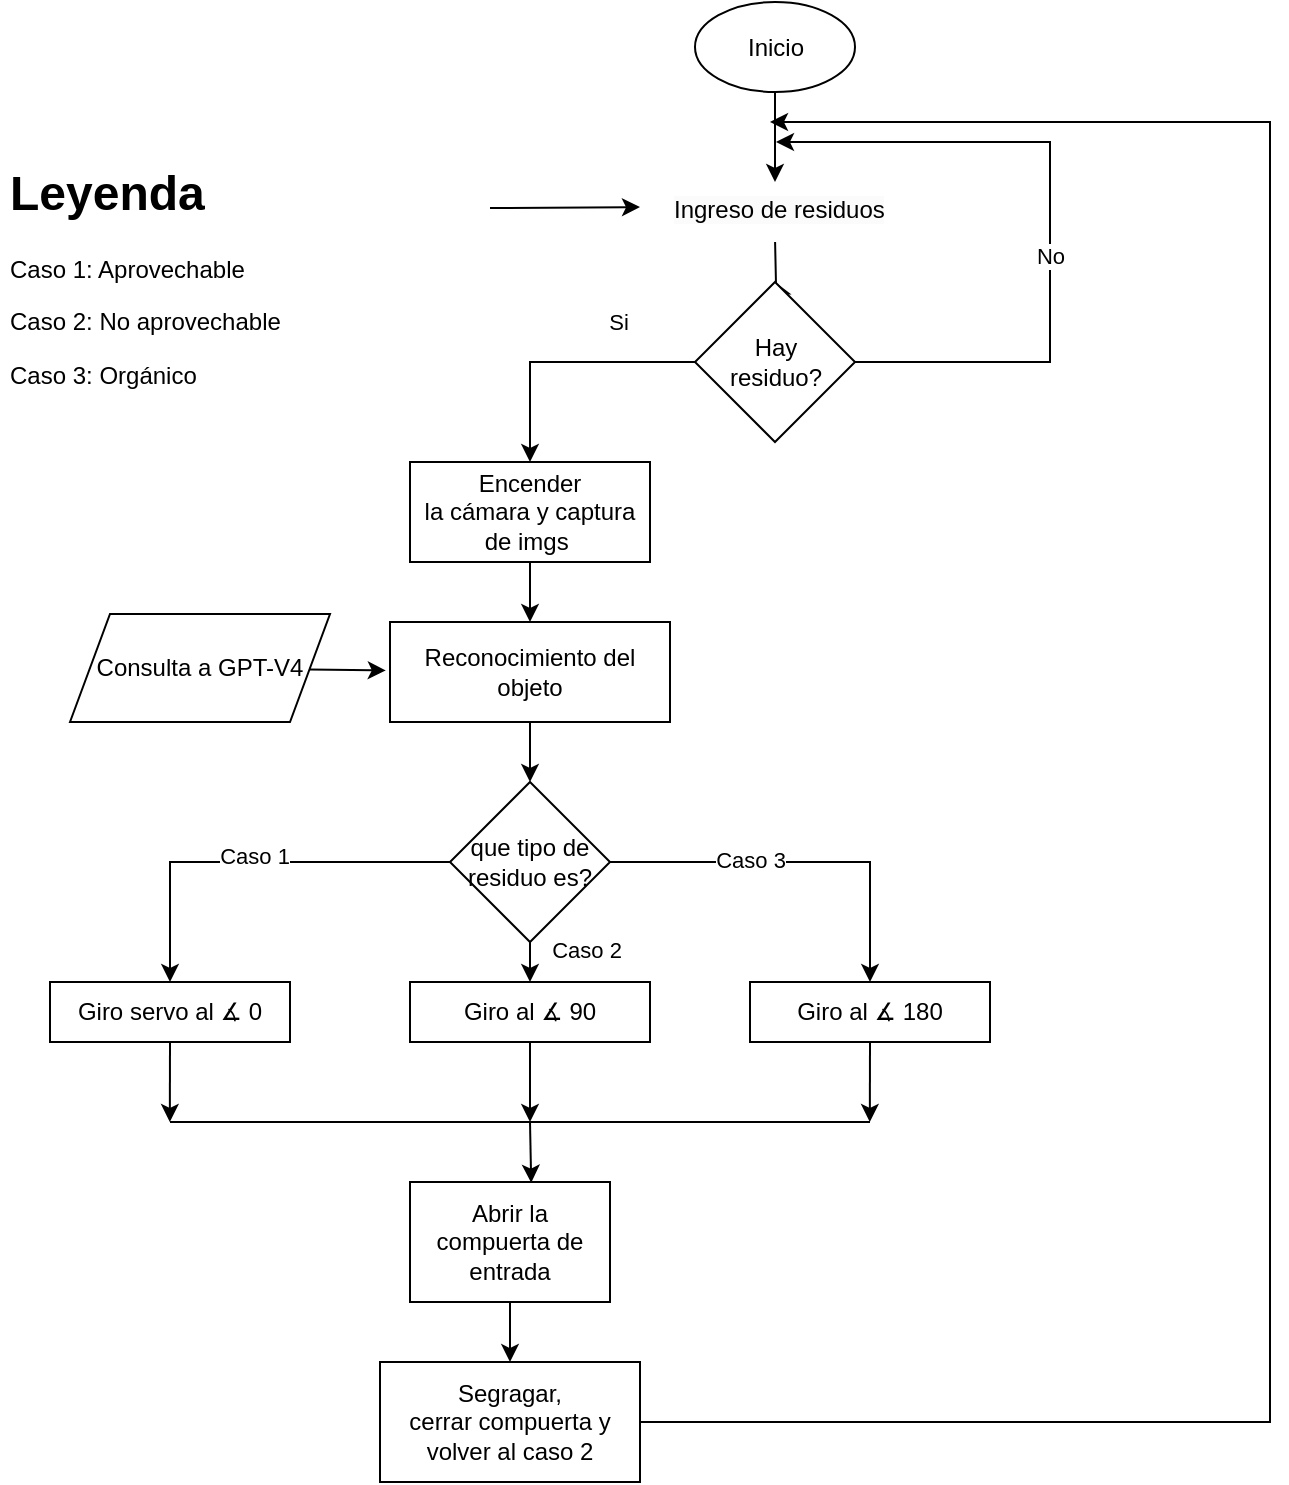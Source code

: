 <mxfile version="22.1.5" type="github" pages="2">
  <diagram id="kr_3QmTpYBoSrGcbmhAJ" name="funcionamientoPj">
    <mxGraphModel dx="1434" dy="750" grid="1" gridSize="10" guides="1" tooltips="1" connect="1" arrows="1" fold="1" page="1" pageScale="1" pageWidth="850" pageHeight="1100" math="0" shadow="0">
      <root>
        <mxCell id="0" />
        <mxCell id="1" parent="0" />
        <mxCell id="8ooyQk_HMg65J1zFqFcI-4" value="" style="edgeStyle=orthogonalEdgeStyle;rounded=0;orthogonalLoop=1;jettySize=auto;html=1;" parent="1" source="8ooyQk_HMg65J1zFqFcI-1" edge="1">
          <mxGeometry relative="1" as="geometry">
            <mxPoint x="422.5" y="174" as="targetPoint" />
          </mxGeometry>
        </mxCell>
        <mxCell id="8ooyQk_HMg65J1zFqFcI-1" value="Inicio" style="ellipse;whiteSpace=wrap;html=1;" parent="1" vertex="1">
          <mxGeometry x="382.5" y="84" width="80" height="45" as="geometry" />
        </mxCell>
        <mxCell id="8ooyQk_HMg65J1zFqFcI-6" value="" style="edgeStyle=orthogonalEdgeStyle;rounded=0;orthogonalLoop=1;jettySize=auto;html=1;" parent="1" target="8ooyQk_HMg65J1zFqFcI-5" edge="1">
          <mxGeometry relative="1" as="geometry">
            <mxPoint x="422.545" y="204" as="sourcePoint" />
          </mxGeometry>
        </mxCell>
        <mxCell id="8ooyQk_HMg65J1zFqFcI-8" value="Si" style="edgeStyle=orthogonalEdgeStyle;rounded=0;orthogonalLoop=1;jettySize=auto;html=1;" parent="1" source="8ooyQk_HMg65J1zFqFcI-5" target="8ooyQk_HMg65J1zFqFcI-12" edge="1">
          <mxGeometry x="-0.404" y="-20" relative="1" as="geometry">
            <mxPoint x="290" y="314" as="targetPoint" />
            <mxPoint x="1" as="offset" />
          </mxGeometry>
        </mxCell>
        <mxCell id="8ooyQk_HMg65J1zFqFcI-10" value="" style="edgeStyle=orthogonalEdgeStyle;rounded=0;orthogonalLoop=1;jettySize=auto;html=1;" parent="1" source="8ooyQk_HMg65J1zFqFcI-5" edge="1">
          <mxGeometry relative="1" as="geometry">
            <mxPoint x="423" y="154" as="targetPoint" />
            <Array as="points">
              <mxPoint x="560" y="264" />
              <mxPoint x="560" y="154" />
              <mxPoint x="423" y="154" />
            </Array>
          </mxGeometry>
        </mxCell>
        <mxCell id="8ooyQk_HMg65J1zFqFcI-11" value="No&lt;br&gt;" style="edgeLabel;html=1;align=center;verticalAlign=middle;resizable=0;points=[];" parent="8ooyQk_HMg65J1zFqFcI-10" vertex="1" connectable="0">
          <mxGeometry x="0.103" relative="1" as="geometry">
            <mxPoint y="39" as="offset" />
          </mxGeometry>
        </mxCell>
        <mxCell id="8ooyQk_HMg65J1zFqFcI-5" value="Hay &lt;br&gt;residuo?" style="rhombus;whiteSpace=wrap;html=1;" parent="1" vertex="1">
          <mxGeometry x="382.5" y="224" width="80" height="80" as="geometry" />
        </mxCell>
        <mxCell id="8ooyQk_HMg65J1zFqFcI-14" value="" style="edgeStyle=orthogonalEdgeStyle;rounded=0;orthogonalLoop=1;jettySize=auto;html=1;" parent="1" source="8ooyQk_HMg65J1zFqFcI-12" target="8ooyQk_HMg65J1zFqFcI-21" edge="1">
          <mxGeometry relative="1" as="geometry">
            <mxPoint x="310" y="394" as="targetPoint" />
          </mxGeometry>
        </mxCell>
        <mxCell id="8ooyQk_HMg65J1zFqFcI-12" value="Encender&lt;br&gt;la cámara y captura de imgs&amp;nbsp;" style="shape=rectangle;perimeter=parallelogramPerimeter;whiteSpace=wrap;html=1;fixedSize=1;" parent="1" vertex="1">
          <mxGeometry x="240" y="314" width="120" height="50" as="geometry" />
        </mxCell>
        <mxCell id="8ooyQk_HMg65J1zFqFcI-23" value="" style="edgeStyle=orthogonalEdgeStyle;rounded=0;orthogonalLoop=1;jettySize=auto;html=1;" parent="1" source="8ooyQk_HMg65J1zFqFcI-21" target="8ooyQk_HMg65J1zFqFcI-22" edge="1">
          <mxGeometry relative="1" as="geometry" />
        </mxCell>
        <mxCell id="8ooyQk_HMg65J1zFqFcI-21" value="Reconocimiento del objeto" style="shape=rectangle;perimeter=parallelogramPerimeter;whiteSpace=wrap;html=1;fixedSize=1;" parent="1" vertex="1">
          <mxGeometry x="230" y="394" width="140" height="50" as="geometry" />
        </mxCell>
        <mxCell id="8ooyQk_HMg65J1zFqFcI-27" style="edgeStyle=orthogonalEdgeStyle;rounded=0;orthogonalLoop=1;jettySize=auto;html=1;exitX=0;exitY=0.5;exitDx=0;exitDy=0;entryX=0.5;entryY=0;entryDx=0;entryDy=0;" parent="1" source="8ooyQk_HMg65J1zFqFcI-22" target="8ooyQk_HMg65J1zFqFcI-26" edge="1">
          <mxGeometry relative="1" as="geometry" />
        </mxCell>
        <mxCell id="8ooyQk_HMg65J1zFqFcI-28" value="Caso 1" style="edgeLabel;html=1;align=center;verticalAlign=middle;resizable=0;points=[];" parent="8ooyQk_HMg65J1zFqFcI-27" vertex="1" connectable="0">
          <mxGeometry x="-0.021" y="-3" relative="1" as="geometry">
            <mxPoint as="offset" />
          </mxGeometry>
        </mxCell>
        <mxCell id="8ooyQk_HMg65J1zFqFcI-31" style="edgeStyle=orthogonalEdgeStyle;rounded=0;orthogonalLoop=1;jettySize=auto;html=1;exitX=0.5;exitY=1;exitDx=0;exitDy=0;entryX=0.5;entryY=0;entryDx=0;entryDy=0;" parent="1" source="8ooyQk_HMg65J1zFqFcI-22" target="8ooyQk_HMg65J1zFqFcI-29" edge="1">
          <mxGeometry relative="1" as="geometry" />
        </mxCell>
        <mxCell id="8ooyQk_HMg65J1zFqFcI-33" value="Caso 2" style="edgeLabel;html=1;align=center;verticalAlign=middle;resizable=0;points=[];" parent="8ooyQk_HMg65J1zFqFcI-31" vertex="1" connectable="0">
          <mxGeometry x="-0.28" relative="1" as="geometry">
            <mxPoint x="28" y="-3" as="offset" />
          </mxGeometry>
        </mxCell>
        <mxCell id="8ooyQk_HMg65J1zFqFcI-32" style="edgeStyle=orthogonalEdgeStyle;rounded=0;orthogonalLoop=1;jettySize=auto;html=1;exitX=1;exitY=0.5;exitDx=0;exitDy=0;" parent="1" source="8ooyQk_HMg65J1zFqFcI-22" target="8ooyQk_HMg65J1zFqFcI-30" edge="1">
          <mxGeometry relative="1" as="geometry" />
        </mxCell>
        <mxCell id="8ooyQk_HMg65J1zFqFcI-34" value="Caso 3" style="edgeLabel;html=1;align=center;verticalAlign=middle;resizable=0;points=[];" parent="8ooyQk_HMg65J1zFqFcI-32" vertex="1" connectable="0">
          <mxGeometry x="-0.265" y="1" relative="1" as="geometry">
            <mxPoint as="offset" />
          </mxGeometry>
        </mxCell>
        <mxCell id="8ooyQk_HMg65J1zFqFcI-22" value="que tipo de residuo es?" style="rhombus;whiteSpace=wrap;html=1;" parent="1" vertex="1">
          <mxGeometry x="260" y="474" width="80" height="80" as="geometry" />
        </mxCell>
        <mxCell id="8ooyQk_HMg65J1zFqFcI-36" style="edgeStyle=none;rounded=0;orthogonalLoop=1;jettySize=auto;html=1;exitX=0.5;exitY=1;exitDx=0;exitDy=0;" parent="1" source="8ooyQk_HMg65J1zFqFcI-26" edge="1">
          <mxGeometry relative="1" as="geometry">
            <mxPoint x="119.909" y="644" as="targetPoint" />
          </mxGeometry>
        </mxCell>
        <mxCell id="8ooyQk_HMg65J1zFqFcI-26" value="Giro servo al&amp;nbsp;∡ 0" style="shape=rectangle;perimeter=parallelogramPerimeter;whiteSpace=wrap;html=1;fixedSize=1;" parent="1" vertex="1">
          <mxGeometry x="60" y="574" width="120" height="30" as="geometry" />
        </mxCell>
        <mxCell id="8ooyQk_HMg65J1zFqFcI-37" style="edgeStyle=none;rounded=0;orthogonalLoop=1;jettySize=auto;html=1;exitX=0.5;exitY=1;exitDx=0;exitDy=0;" parent="1" source="8ooyQk_HMg65J1zFqFcI-29" edge="1">
          <mxGeometry relative="1" as="geometry">
            <mxPoint x="300" y="644" as="targetPoint" />
          </mxGeometry>
        </mxCell>
        <mxCell id="8ooyQk_HMg65J1zFqFcI-29" value="Giro al&amp;nbsp;∡ 90" style="shape=rectangle;perimeter=parallelogramPerimeter;whiteSpace=wrap;html=1;fixedSize=1;" parent="1" vertex="1">
          <mxGeometry x="240" y="574" width="120" height="30" as="geometry" />
        </mxCell>
        <mxCell id="8ooyQk_HMg65J1zFqFcI-38" style="edgeStyle=none;rounded=0;orthogonalLoop=1;jettySize=auto;html=1;exitX=0.5;exitY=1;exitDx=0;exitDy=0;" parent="1" source="8ooyQk_HMg65J1zFqFcI-30" edge="1">
          <mxGeometry relative="1" as="geometry">
            <mxPoint x="469.909" y="644" as="targetPoint" />
          </mxGeometry>
        </mxCell>
        <mxCell id="8ooyQk_HMg65J1zFqFcI-30" value="Giro al&amp;nbsp;∡ 180" style="shape=rectangle;perimeter=parallelogramPerimeter;whiteSpace=wrap;html=1;fixedSize=1;" parent="1" vertex="1">
          <mxGeometry x="410" y="574" width="120" height="30" as="geometry" />
        </mxCell>
        <mxCell id="8ooyQk_HMg65J1zFqFcI-39" value="" style="endArrow=none;html=1;rounded=0;" parent="1" edge="1">
          <mxGeometry width="50" height="50" relative="1" as="geometry">
            <mxPoint x="120" y="644" as="sourcePoint" />
            <mxPoint x="470" y="644" as="targetPoint" />
          </mxGeometry>
        </mxCell>
        <mxCell id="8ooyQk_HMg65J1zFqFcI-40" value="" style="endArrow=classic;html=1;rounded=0;entryX=0.606;entryY=0.006;entryDx=0;entryDy=0;entryPerimeter=0;" parent="1" target="8ooyQk_HMg65J1zFqFcI-41" edge="1">
          <mxGeometry width="50" height="50" relative="1" as="geometry">
            <mxPoint x="300" y="644" as="sourcePoint" />
            <mxPoint x="300" y="684" as="targetPoint" />
          </mxGeometry>
        </mxCell>
        <mxCell id="8ooyQk_HMg65J1zFqFcI-43" value="" style="edgeStyle=none;rounded=0;orthogonalLoop=1;jettySize=auto;html=1;" parent="1" source="8ooyQk_HMg65J1zFqFcI-41" target="8ooyQk_HMg65J1zFqFcI-42" edge="1">
          <mxGeometry relative="1" as="geometry" />
        </mxCell>
        <mxCell id="8ooyQk_HMg65J1zFqFcI-41" value="Abrir la compuerta de entrada" style="shape=rectangle;perimeter=parallelogramPerimeter;whiteSpace=wrap;html=1;fixedSize=1;" parent="1" vertex="1">
          <mxGeometry x="240" y="674" width="100" height="60" as="geometry" />
        </mxCell>
        <mxCell id="8ooyQk_HMg65J1zFqFcI-46" value="" style="edgeStyle=none;rounded=0;orthogonalLoop=1;jettySize=auto;html=1;" parent="1" source="8ooyQk_HMg65J1zFqFcI-42" edge="1">
          <mxGeometry x="0.055" relative="1" as="geometry">
            <mxPoint x="420" y="144" as="targetPoint" />
            <Array as="points">
              <mxPoint x="670" y="794" />
              <mxPoint x="670" y="144" />
            </Array>
            <mxPoint as="offset" />
          </mxGeometry>
        </mxCell>
        <mxCell id="8ooyQk_HMg65J1zFqFcI-42" value="Segragar, &lt;br&gt;cerrar compuerta y volver al caso 2" style="shape=rectangle;perimeter=parallelogramPerimeter;whiteSpace=wrap;html=1;fixedSize=1;" parent="1" vertex="1">
          <mxGeometry x="225" y="764" width="130" height="60" as="geometry" />
        </mxCell>
        <mxCell id="kLA7WLcSwSv2fYYxdeGH-1" value="" style="endArrow=classic;html=1;rounded=0;" parent="1" edge="1">
          <mxGeometry width="50" height="50" relative="1" as="geometry">
            <mxPoint x="280" y="187" as="sourcePoint" />
            <mxPoint x="355" y="186.55" as="targetPoint" />
          </mxGeometry>
        </mxCell>
        <mxCell id="kLA7WLcSwSv2fYYxdeGH-4" value="&lt;span style=&quot;color: rgb(0, 0, 0); font-family: Helvetica; font-size: 12px; font-style: normal; font-variant-ligatures: normal; font-variant-caps: normal; font-weight: 400; letter-spacing: normal; orphans: 2; text-align: center; text-indent: 0px; text-transform: none; widows: 2; word-spacing: 0px; -webkit-text-stroke-width: 0px; background-color: rgb(251, 251, 251); text-decoration-thickness: initial; text-decoration-style: initial; text-decoration-color: initial; float: none; display: inline !important;&quot;&gt;Ingreso de residuos&lt;/span&gt;" style="text;whiteSpace=wrap;html=1;" parent="1" vertex="1">
          <mxGeometry x="370" y="174" width="140" height="20" as="geometry" />
        </mxCell>
        <mxCell id="kLA7WLcSwSv2fYYxdeGH-5" value="Consulta a GPT-V4" style="shape=parallelogram;perimeter=parallelogramPerimeter;whiteSpace=wrap;html=1;fixedSize=1;" parent="1" vertex="1">
          <mxGeometry x="70" y="390" width="130" height="54" as="geometry" />
        </mxCell>
        <mxCell id="kLA7WLcSwSv2fYYxdeGH-6" style="edgeStyle=none;rounded=0;orthogonalLoop=1;jettySize=auto;html=1;entryX=-0.015;entryY=0.484;entryDx=0;entryDy=0;entryPerimeter=0;" parent="1" source="kLA7WLcSwSv2fYYxdeGH-5" target="8ooyQk_HMg65J1zFqFcI-21" edge="1">
          <mxGeometry relative="1" as="geometry" />
        </mxCell>
        <mxCell id="kLA7WLcSwSv2fYYxdeGH-7" value="&lt;h1&gt;Leyenda&lt;/h1&gt;&lt;p&gt;Caso 1: Aprovechable&lt;/p&gt;&lt;p&gt;Caso 2: No aprovechable&lt;/p&gt;&lt;p&gt;Caso 3: Orgánico&lt;/p&gt;" style="text;html=1;strokeColor=none;fillColor=none;spacing=5;spacingTop=-20;whiteSpace=wrap;overflow=hidden;rounded=0;" parent="1" vertex="1">
          <mxGeometry x="35" y="160" width="190" height="120" as="geometry" />
        </mxCell>
      </root>
    </mxGraphModel>
  </diagram>
  <diagram name="DesenvolvimientoPj" id="p9IEKQrYtRdcp7A7sNeJ">
    <mxGraphModel dx="926" dy="569" grid="1" gridSize="10" guides="1" tooltips="1" connect="1" arrows="1" fold="1" page="1" pageScale="1" pageWidth="827" pageHeight="1169" math="0" shadow="0">
      <root>
        <mxCell id="0" />
        <mxCell id="1" parent="0" />
        <mxCell id="lVj6PKNeY1e21f8SO25_-2" value="" style="edgeStyle=orthogonalEdgeStyle;rounded=0;orthogonalLoop=1;jettySize=auto;html=1;" parent="1" source="2a01hp1tPJnnuRR5_x5k-1" target="lVj6PKNeY1e21f8SO25_-1" edge="1">
          <mxGeometry relative="1" as="geometry" />
        </mxCell>
        <mxCell id="2a01hp1tPJnnuRR5_x5k-1" value="begin " style="ellipse;whiteSpace=wrap;html=1;" parent="1" vertex="1">
          <mxGeometry x="120" y="50" width="80" height="40" as="geometry" />
        </mxCell>
        <mxCell id="lVj6PKNeY1e21f8SO25_-6" value="" style="edgeStyle=orthogonalEdgeStyle;rounded=0;orthogonalLoop=1;jettySize=auto;html=1;" parent="1" source="lVj6PKNeY1e21f8SO25_-1" target="lVj6PKNeY1e21f8SO25_-5" edge="1">
          <mxGeometry relative="1" as="geometry" />
        </mxCell>
        <mxCell id="lVj6PKNeY1e21f8SO25_-1" value="Identificar la problemática" style="whiteSpace=wrap;html=1;" parent="1" vertex="1">
          <mxGeometry x="100" y="120" width="120" height="60" as="geometry" />
        </mxCell>
        <mxCell id="lVj6PKNeY1e21f8SO25_-8" value="" style="edgeStyle=orthogonalEdgeStyle;rounded=0;orthogonalLoop=1;jettySize=auto;html=1;" parent="1" source="lVj6PKNeY1e21f8SO25_-5" target="lVj6PKNeY1e21f8SO25_-7" edge="1">
          <mxGeometry relative="1" as="geometry" />
        </mxCell>
        <mxCell id="lVj6PKNeY1e21f8SO25_-5" value="Diseñar el modelo canvas" style="whiteSpace=wrap;html=1;" parent="1" vertex="1">
          <mxGeometry x="100" y="200" width="120" height="60" as="geometry" />
        </mxCell>
        <mxCell id="lVj6PKNeY1e21f8SO25_-12" value="" style="edgeStyle=orthogonalEdgeStyle;rounded=0;orthogonalLoop=1;jettySize=auto;html=1;" parent="1" source="lVj6PKNeY1e21f8SO25_-7" target="lVj6PKNeY1e21f8SO25_-11" edge="1">
          <mxGeometry relative="1" as="geometry" />
        </mxCell>
        <mxCell id="lVj6PKNeY1e21f8SO25_-7" value="Árbol de causas y efectos" style="whiteSpace=wrap;html=1;" parent="1" vertex="1">
          <mxGeometry x="100" y="280" width="120" height="60" as="geometry" />
        </mxCell>
        <mxCell id="lVj6PKNeY1e21f8SO25_-14" value="" style="edgeStyle=orthogonalEdgeStyle;rounded=0;orthogonalLoop=1;jettySize=auto;html=1;" parent="1" source="lVj6PKNeY1e21f8SO25_-11" target="lVj6PKNeY1e21f8SO25_-13" edge="1">
          <mxGeometry relative="1" as="geometry" />
        </mxCell>
        <mxCell id="lVj6PKNeY1e21f8SO25_-11" value="Diagrama de causas y efectos" style="whiteSpace=wrap;html=1;" parent="1" vertex="1">
          <mxGeometry x="100" y="360" width="120" height="60" as="geometry" />
        </mxCell>
        <mxCell id="lVj6PKNeY1e21f8SO25_-18" value="" style="edgeStyle=orthogonalEdgeStyle;rounded=0;orthogonalLoop=1;jettySize=auto;html=1;" parent="1" source="lVj6PKNeY1e21f8SO25_-13" target="lVj6PKNeY1e21f8SO25_-17" edge="1">
          <mxGeometry relative="1" as="geometry" />
        </mxCell>
        <mxCell id="lVj6PKNeY1e21f8SO25_-13" value="PESTEL" style="whiteSpace=wrap;html=1;" parent="1" vertex="1">
          <mxGeometry x="100" y="440" width="120" height="60" as="geometry" />
        </mxCell>
        <mxCell id="lVj6PKNeY1e21f8SO25_-20" value="" style="edgeStyle=orthogonalEdgeStyle;rounded=0;orthogonalLoop=1;jettySize=auto;html=1;" parent="1" source="lVj6PKNeY1e21f8SO25_-17" target="lVj6PKNeY1e21f8SO25_-19" edge="1">
          <mxGeometry relative="1" as="geometry" />
        </mxCell>
        <mxCell id="lVj6PKNeY1e21f8SO25_-25" value="" style="edgeStyle=orthogonalEdgeStyle;rounded=0;orthogonalLoop=1;jettySize=auto;html=1;" parent="1" source="lVj6PKNeY1e21f8SO25_-17" target="lVj6PKNeY1e21f8SO25_-24" edge="1">
          <mxGeometry relative="1" as="geometry" />
        </mxCell>
        <mxCell id="lVj6PKNeY1e21f8SO25_-17" value="FODA" style="whiteSpace=wrap;html=1;" parent="1" vertex="1">
          <mxGeometry x="100" y="525" width="120" height="60" as="geometry" />
        </mxCell>
        <mxCell id="lVj6PKNeY1e21f8SO25_-30" value="" style="edgeStyle=none;rounded=0;orthogonalLoop=1;jettySize=auto;html=1;" parent="1" source="lVj6PKNeY1e21f8SO25_-19" target="lVj6PKNeY1e21f8SO25_-29" edge="1">
          <mxGeometry relative="1" as="geometry" />
        </mxCell>
        <mxCell id="lVj6PKNeY1e21f8SO25_-19" value="Materiales y boceto" style="whiteSpace=wrap;html=1;" parent="1" vertex="1">
          <mxGeometry x="20" y="640" width="120" height="60" as="geometry" />
        </mxCell>
        <mxCell id="lVj6PKNeY1e21f8SO25_-24" value="Encuesta y entrevisa" style="whiteSpace=wrap;html=1;" parent="1" vertex="1">
          <mxGeometry x="200" y="640" width="120" height="60" as="geometry" />
        </mxCell>
        <mxCell id="lVj6PKNeY1e21f8SO25_-29" value="prototipado" style="whiteSpace=wrap;html=1;" parent="1" vertex="1">
          <mxGeometry x="20" y="740" width="120" height="60" as="geometry" />
        </mxCell>
      </root>
    </mxGraphModel>
  </diagram>
</mxfile>
